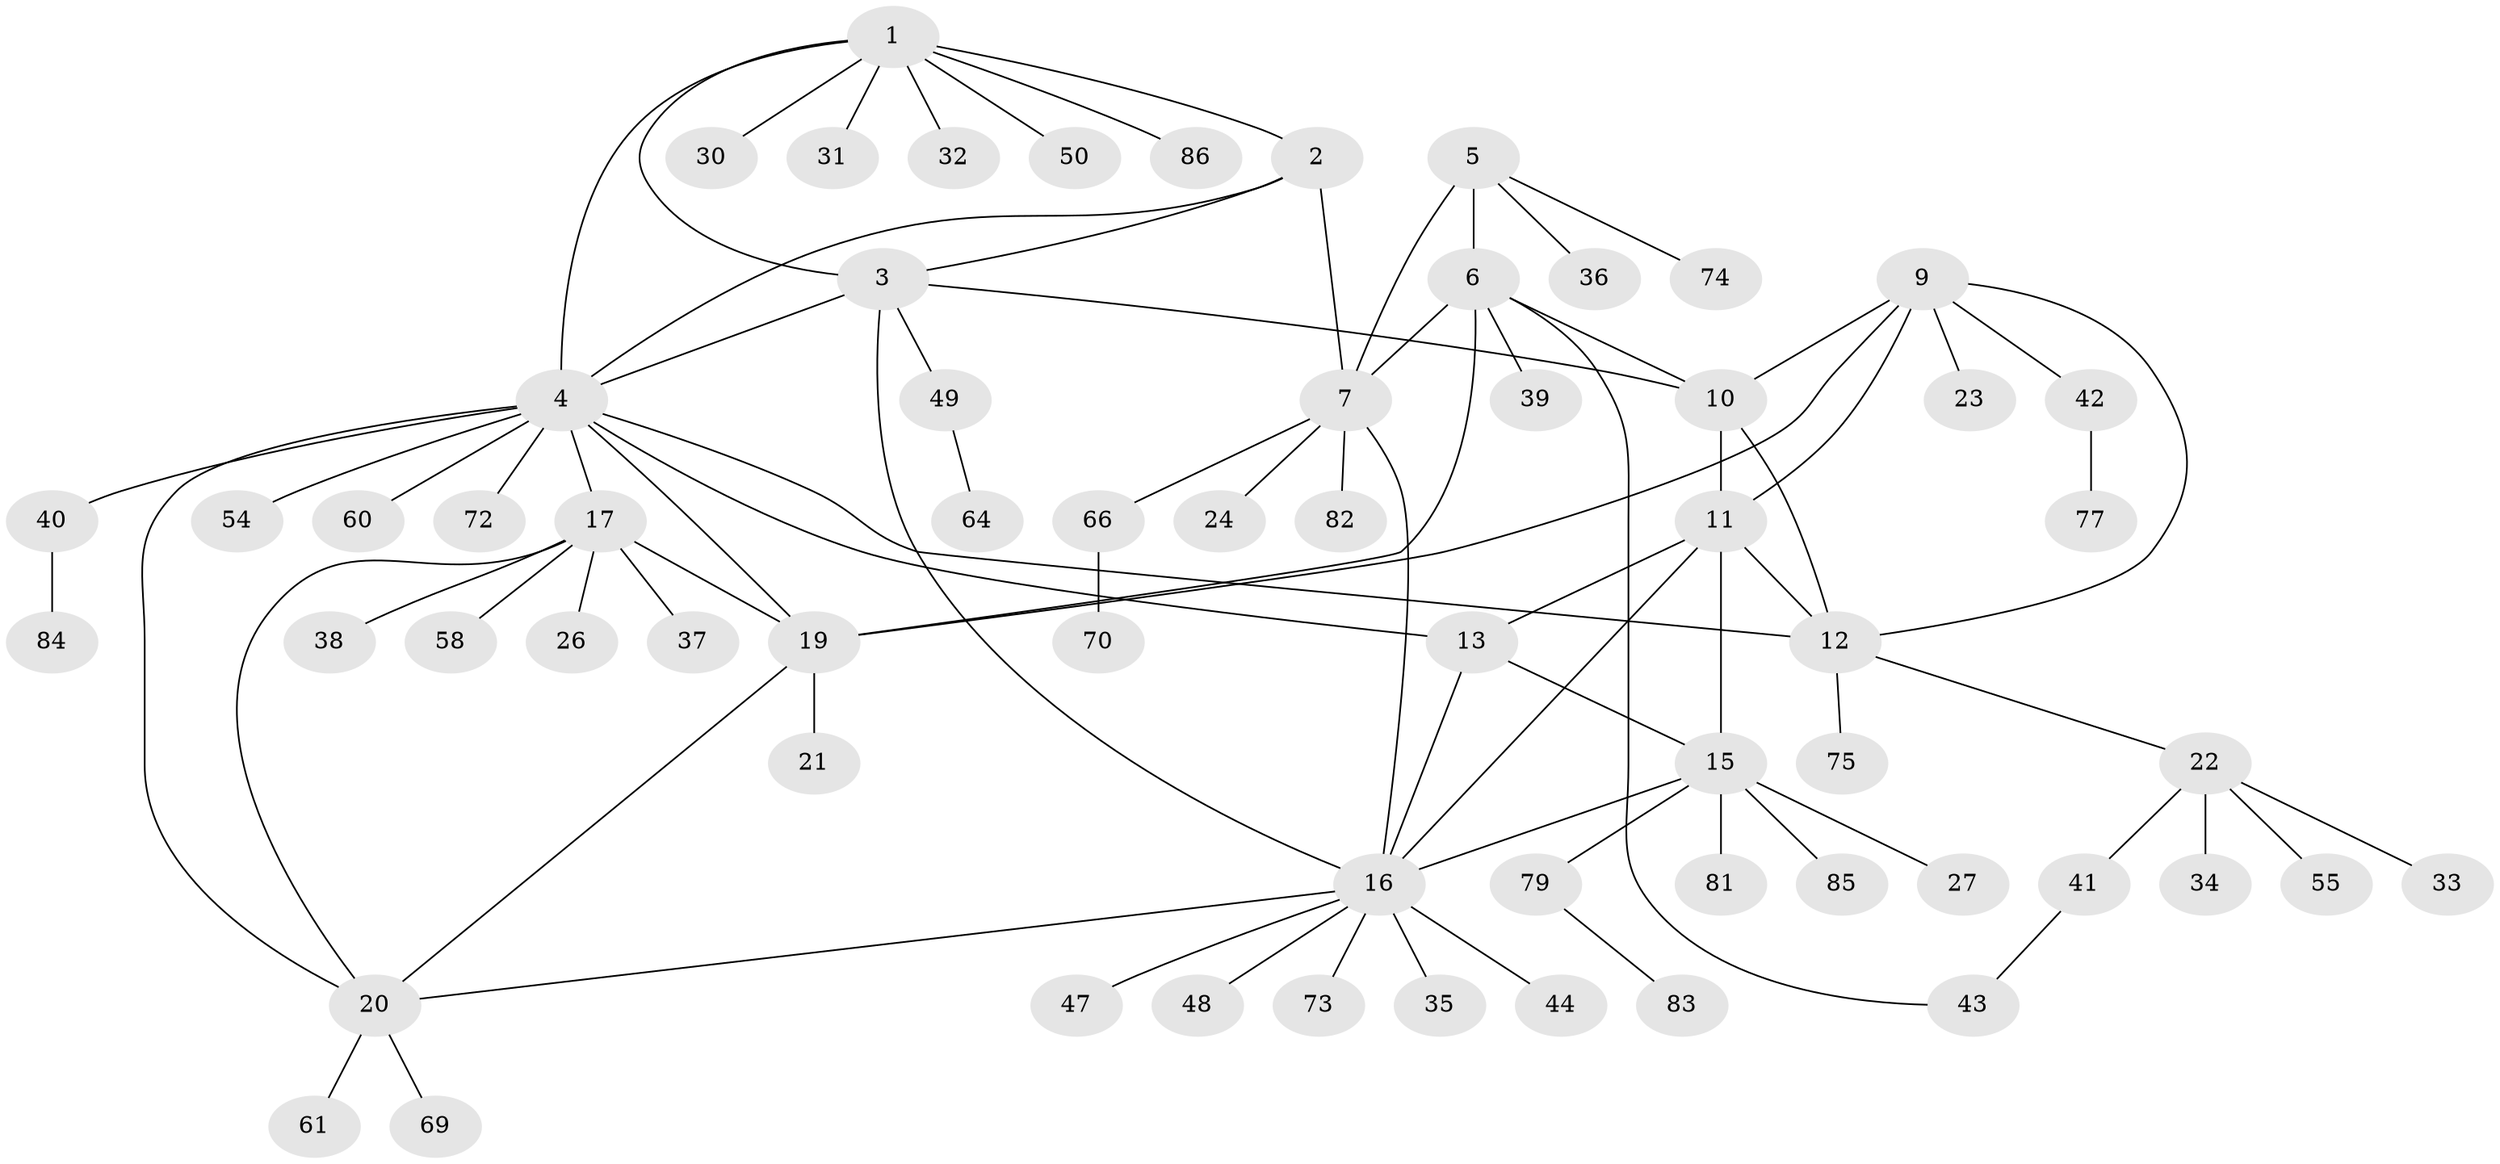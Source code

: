 // Generated by graph-tools (version 1.1) at 2025/52/02/27/25 19:52:14]
// undirected, 63 vertices, 84 edges
graph export_dot {
graph [start="1"]
  node [color=gray90,style=filled];
  1 [super="+53"];
  2;
  3 [super="+59"];
  4 [super="+18"];
  5 [super="+68"];
  6 [super="+8"];
  7 [super="+63"];
  9 [super="+28"];
  10 [super="+57"];
  11 [super="+14"];
  12 [super="+29"];
  13 [super="+76"];
  15 [super="+45"];
  16 [super="+65"];
  17 [super="+80"];
  19 [super="+56"];
  20 [super="+51"];
  21 [super="+46"];
  22 [super="+25"];
  23;
  24;
  26;
  27;
  30;
  31;
  32;
  33;
  34 [super="+67"];
  35;
  36;
  37;
  38;
  39;
  40 [super="+52"];
  41;
  42;
  43;
  44;
  47;
  48;
  49 [super="+62"];
  50;
  54;
  55;
  58;
  60;
  61;
  64;
  66;
  69;
  70 [super="+71"];
  72;
  73;
  74;
  75;
  77 [super="+78"];
  79;
  81;
  82;
  83;
  84;
  85;
  86;
  1 -- 2;
  1 -- 3;
  1 -- 4;
  1 -- 30;
  1 -- 31;
  1 -- 32;
  1 -- 50;
  1 -- 86;
  2 -- 3;
  2 -- 4;
  2 -- 7;
  3 -- 4;
  3 -- 10;
  3 -- 16;
  3 -- 49;
  4 -- 40;
  4 -- 54;
  4 -- 72;
  4 -- 12;
  4 -- 13;
  4 -- 17;
  4 -- 19;
  4 -- 20;
  4 -- 60;
  5 -- 6 [weight=2];
  5 -- 7;
  5 -- 36;
  5 -- 74;
  6 -- 7 [weight=2];
  6 -- 10;
  6 -- 43;
  6 -- 19;
  6 -- 39;
  7 -- 16;
  7 -- 24;
  7 -- 66;
  7 -- 82;
  9 -- 10;
  9 -- 11;
  9 -- 12;
  9 -- 23;
  9 -- 42;
  9 -- 19;
  10 -- 11;
  10 -- 12;
  11 -- 12;
  11 -- 16;
  11 -- 13;
  11 -- 15;
  12 -- 22;
  12 -- 75;
  13 -- 15;
  13 -- 16;
  15 -- 16;
  15 -- 27;
  15 -- 81;
  15 -- 85;
  15 -- 79;
  16 -- 35;
  16 -- 44;
  16 -- 47;
  16 -- 48;
  16 -- 73;
  16 -- 20;
  17 -- 19;
  17 -- 20;
  17 -- 26;
  17 -- 37;
  17 -- 38;
  17 -- 58;
  19 -- 20;
  19 -- 21;
  20 -- 61;
  20 -- 69;
  22 -- 34;
  22 -- 41;
  22 -- 55;
  22 -- 33;
  40 -- 84;
  41 -- 43;
  42 -- 77;
  49 -- 64;
  66 -- 70;
  79 -- 83;
}
